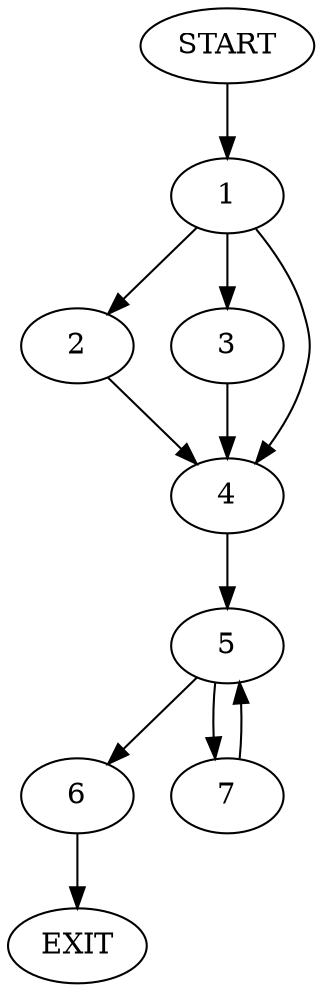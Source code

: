 digraph {
0 [label="START"]
8 [label="EXIT"]
0 -> 1
1 -> 2
1 -> 3
1 -> 4
4 -> 5
3 -> 4
2 -> 4
5 -> 6
5 -> 7
6 -> 8
7 -> 5
}
